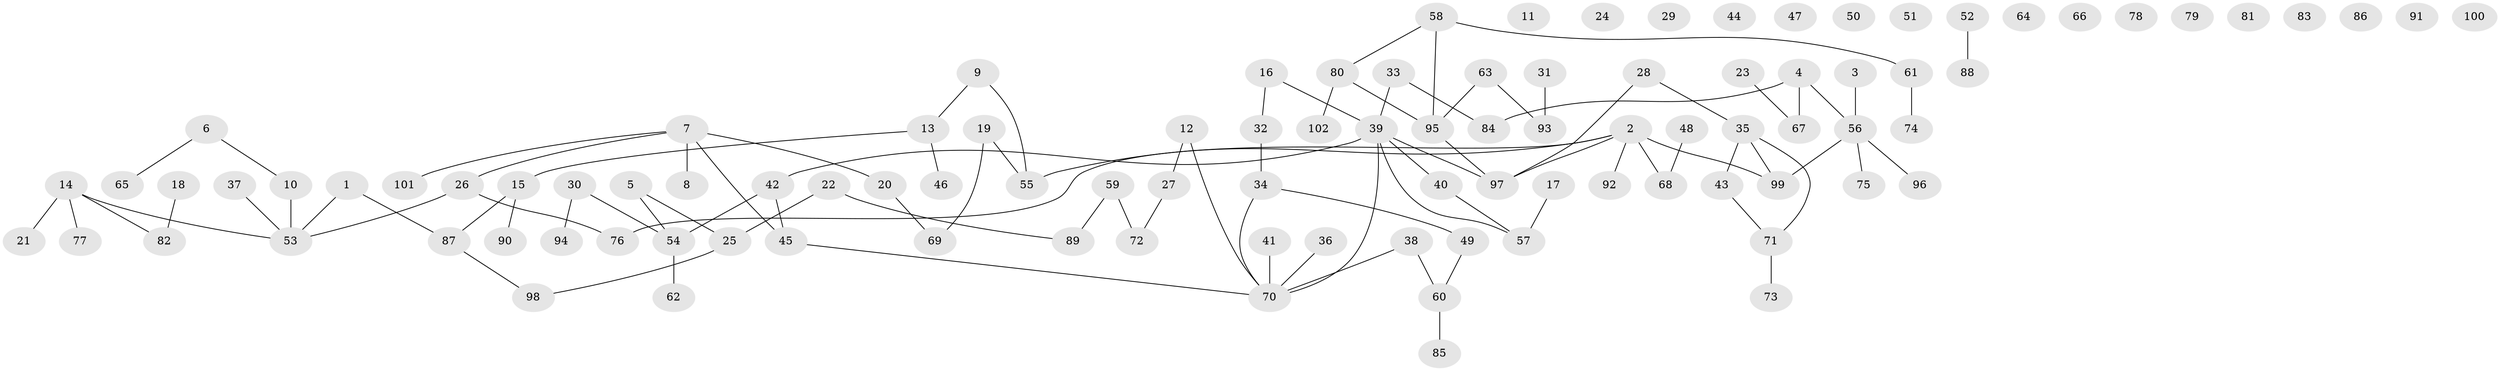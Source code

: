 // coarse degree distribution, {1: 0.3142857142857143, 5: 0.08571428571428572, 2: 0.3142857142857143, 4: 0.14285714285714285, 3: 0.11428571428571428, 6: 0.02857142857142857}
// Generated by graph-tools (version 1.1) at 2025/35/03/04/25 23:35:51]
// undirected, 102 vertices, 97 edges
graph export_dot {
  node [color=gray90,style=filled];
  1;
  2;
  3;
  4;
  5;
  6;
  7;
  8;
  9;
  10;
  11;
  12;
  13;
  14;
  15;
  16;
  17;
  18;
  19;
  20;
  21;
  22;
  23;
  24;
  25;
  26;
  27;
  28;
  29;
  30;
  31;
  32;
  33;
  34;
  35;
  36;
  37;
  38;
  39;
  40;
  41;
  42;
  43;
  44;
  45;
  46;
  47;
  48;
  49;
  50;
  51;
  52;
  53;
  54;
  55;
  56;
  57;
  58;
  59;
  60;
  61;
  62;
  63;
  64;
  65;
  66;
  67;
  68;
  69;
  70;
  71;
  72;
  73;
  74;
  75;
  76;
  77;
  78;
  79;
  80;
  81;
  82;
  83;
  84;
  85;
  86;
  87;
  88;
  89;
  90;
  91;
  92;
  93;
  94;
  95;
  96;
  97;
  98;
  99;
  100;
  101;
  102;
  1 -- 53;
  1 -- 87;
  2 -- 55;
  2 -- 68;
  2 -- 76;
  2 -- 92;
  2 -- 97;
  2 -- 99;
  3 -- 56;
  4 -- 56;
  4 -- 67;
  4 -- 84;
  5 -- 25;
  5 -- 54;
  6 -- 10;
  6 -- 65;
  7 -- 8;
  7 -- 20;
  7 -- 26;
  7 -- 45;
  7 -- 101;
  9 -- 13;
  9 -- 55;
  10 -- 53;
  12 -- 27;
  12 -- 70;
  13 -- 15;
  13 -- 46;
  14 -- 21;
  14 -- 53;
  14 -- 77;
  14 -- 82;
  15 -- 87;
  15 -- 90;
  16 -- 32;
  16 -- 39;
  17 -- 57;
  18 -- 82;
  19 -- 55;
  19 -- 69;
  20 -- 69;
  22 -- 25;
  22 -- 89;
  23 -- 67;
  25 -- 98;
  26 -- 53;
  26 -- 76;
  27 -- 72;
  28 -- 35;
  28 -- 97;
  30 -- 54;
  30 -- 94;
  31 -- 93;
  32 -- 34;
  33 -- 39;
  33 -- 84;
  34 -- 49;
  34 -- 70;
  35 -- 43;
  35 -- 71;
  35 -- 99;
  36 -- 70;
  37 -- 53;
  38 -- 60;
  38 -- 70;
  39 -- 40;
  39 -- 42;
  39 -- 57;
  39 -- 70;
  39 -- 97;
  40 -- 57;
  41 -- 70;
  42 -- 45;
  42 -- 54;
  43 -- 71;
  45 -- 70;
  48 -- 68;
  49 -- 60;
  52 -- 88;
  54 -- 62;
  56 -- 75;
  56 -- 96;
  56 -- 99;
  58 -- 61;
  58 -- 80;
  58 -- 95;
  59 -- 72;
  59 -- 89;
  60 -- 85;
  61 -- 74;
  63 -- 93;
  63 -- 95;
  71 -- 73;
  80 -- 95;
  80 -- 102;
  87 -- 98;
  95 -- 97;
}
